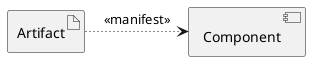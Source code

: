 @startuml
skinparam backgroundcolor transparent
artifact Artifact
component Component

Artifact -[dotted]r-> Component : <<manifest>>

@enduml